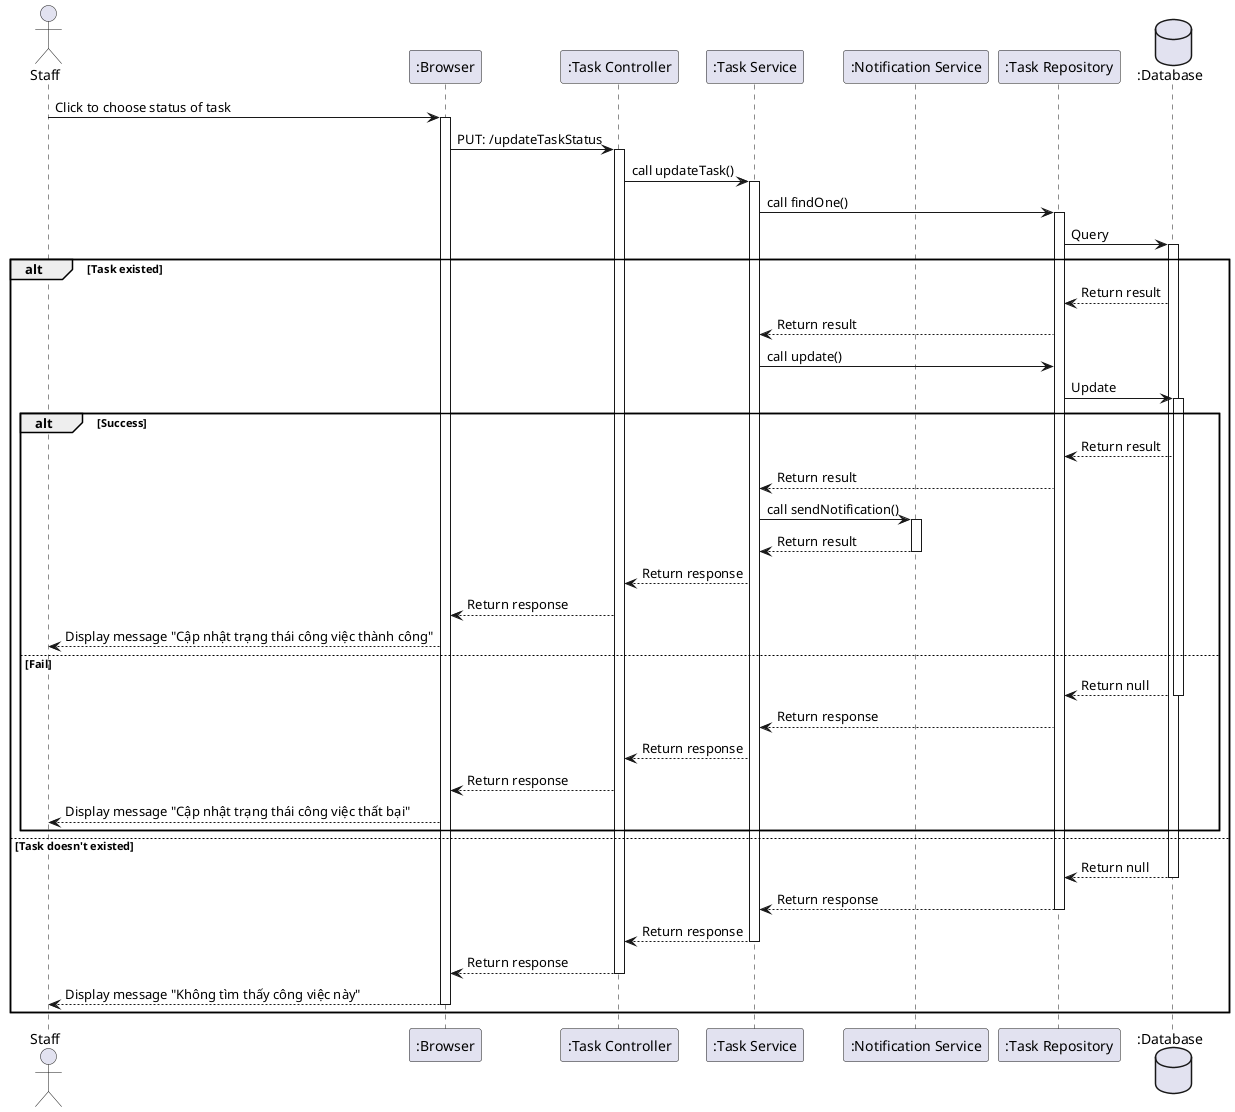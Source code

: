 @startuml

actor Staff as user
participant ":Browser" as a
participant ":Task Controller" as b
participant ":Task Service" as c
participant ":Notification Service" as d
participant ":Task Repository" as e
database ":Database" as f

user -> a++: Click to choose status of task
a -> b++: PUT: /updateTaskStatus
b -> c++: call updateTask()
c -> e++: call findOne()
e -> f++: Query
alt Task existed
    f --> e: Return result
    e --> c: Return result
    c -> e: call update()
    e -> f++: Update
    alt Success
        f --> e: Return result
        e --> c: Return result
        c -> d++: call sendNotification()
        d --> c--: Return result
        c --> b: Return response
        b --> a: Return response
        a --> user: Display message "Cập nhật trạng thái công việc thành công"
    else Fail
         f --> e--: Return null
         e --> c: Return response
         c --> b: Return response
         b --> a: Return response
         a --> user: Display message "Cập nhật trạng thái công việc thất bại"
    end
else Task doesn't existed
   f --> e--: Return null
   e --> c--: Return response
   c --> b--: Return response
   b --> a--: Return response
   a --> user--: Display message "Không tìm thấy công việc này"
end
@enduml


